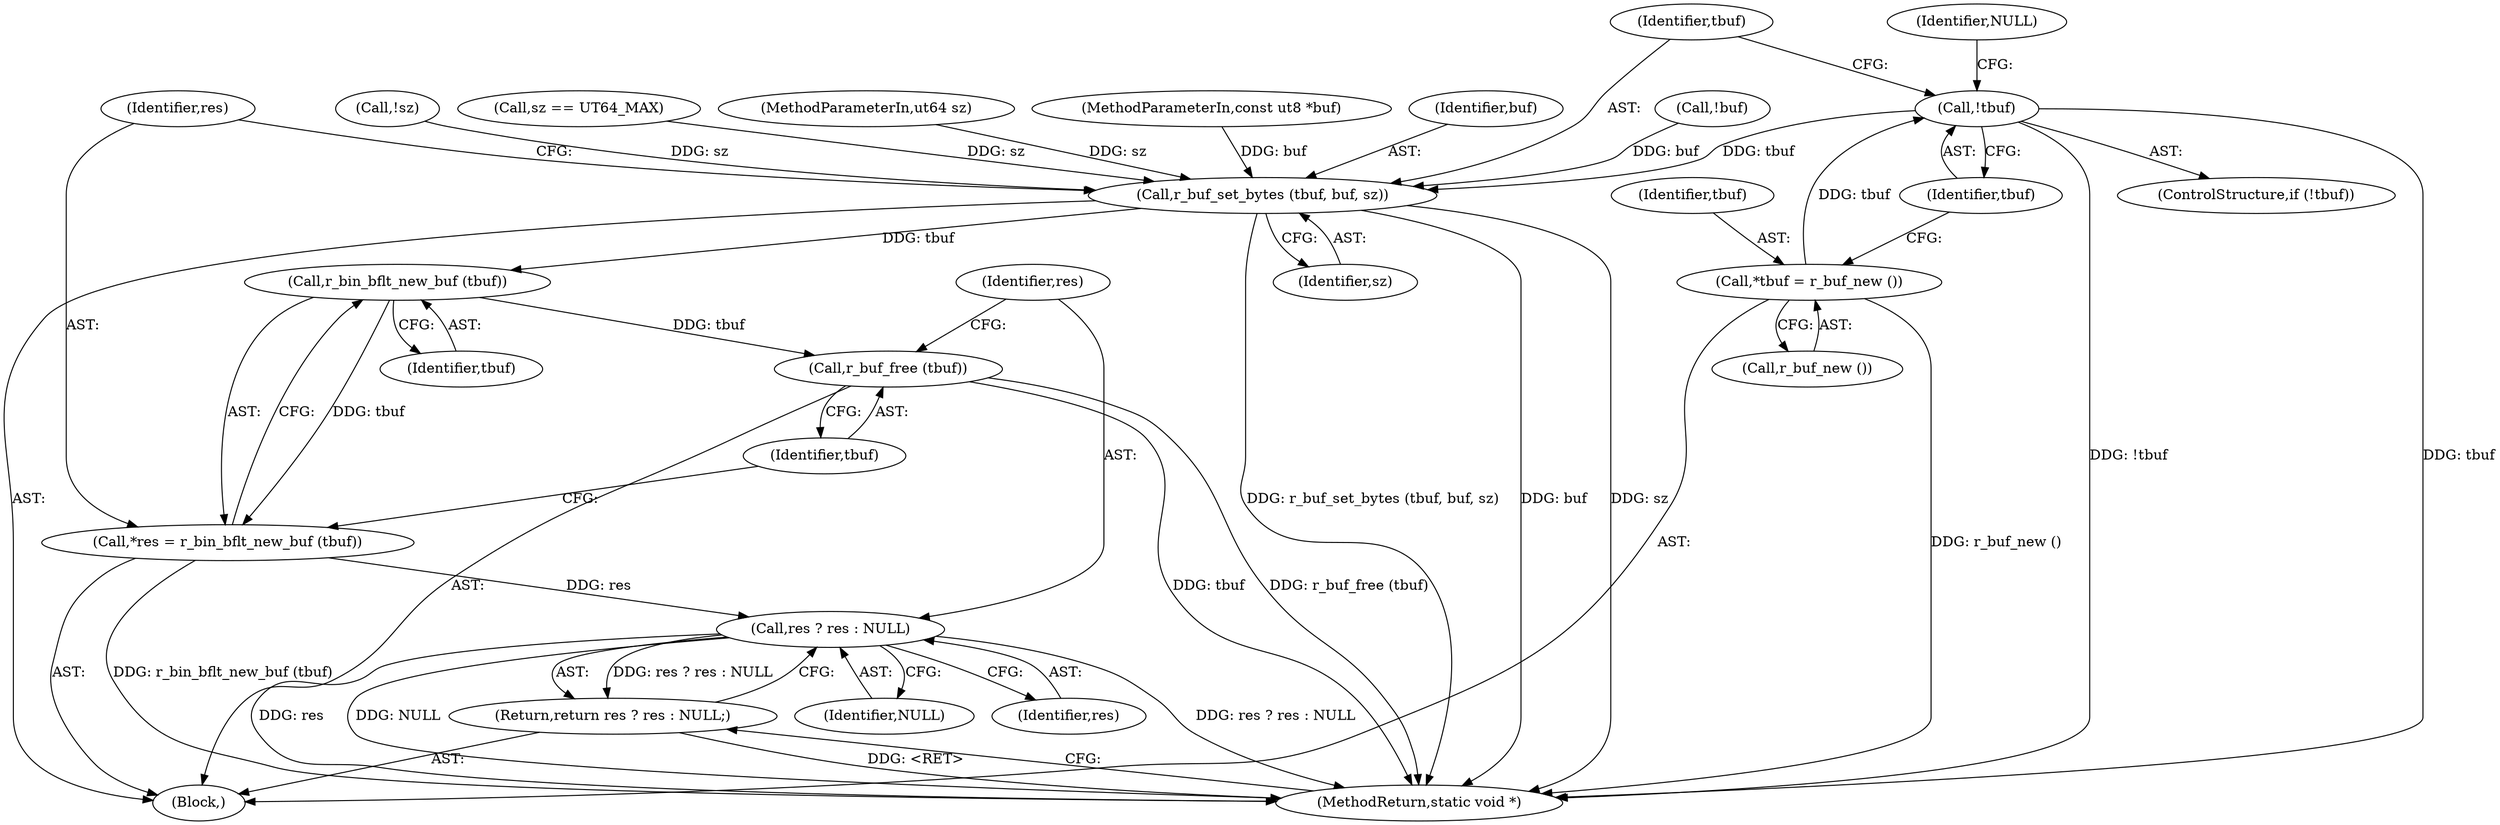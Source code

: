 digraph "0_radare2_72794dc3523bbd5bb370de3c5857cb736c387e18@pointer" {
"1000125" [label="(Call,!tbuf)"];
"1000121" [label="(Call,*tbuf = r_buf_new ())"];
"1000130" [label="(Call,r_buf_set_bytes (tbuf, buf, sz))"];
"1000137" [label="(Call,r_bin_bflt_new_buf (tbuf))"];
"1000135" [label="(Call,*res = r_bin_bflt_new_buf (tbuf))"];
"1000142" [label="(Call,res ? res : NULL)"];
"1000141" [label="(Return,return res ? res : NULL;)"];
"1000139" [label="(Call,r_buf_free (tbuf))"];
"1000112" [label="(Call,!sz)"];
"1000114" [label="(Call,sz == UT64_MAX)"];
"1000146" [label="(MethodReturn,static void *)"];
"1000141" [label="(Return,return res ? res : NULL;)"];
"1000121" [label="(Call,*tbuf = r_buf_new ())"];
"1000139" [label="(Call,r_buf_free (tbuf))"];
"1000140" [label="(Identifier,tbuf)"];
"1000137" [label="(Call,r_bin_bflt_new_buf (tbuf))"];
"1000131" [label="(Identifier,tbuf)"];
"1000103" [label="(MethodParameterIn,ut64 sz)"];
"1000144" [label="(Identifier,res)"];
"1000102" [label="(MethodParameterIn,const ut8 *buf)"];
"1000126" [label="(Identifier,tbuf)"];
"1000145" [label="(Identifier,NULL)"];
"1000125" [label="(Call,!tbuf)"];
"1000130" [label="(Call,r_buf_set_bytes (tbuf, buf, sz))"];
"1000129" [label="(Identifier,NULL)"];
"1000132" [label="(Identifier,buf)"];
"1000138" [label="(Identifier,tbuf)"];
"1000123" [label="(Call,r_buf_new ())"];
"1000136" [label="(Identifier,res)"];
"1000106" [label="(Block,)"];
"1000124" [label="(ControlStructure,if (!tbuf))"];
"1000133" [label="(Identifier,sz)"];
"1000142" [label="(Call,res ? res : NULL)"];
"1000135" [label="(Call,*res = r_bin_bflt_new_buf (tbuf))"];
"1000122" [label="(Identifier,tbuf)"];
"1000109" [label="(Call,!buf)"];
"1000143" [label="(Identifier,res)"];
"1000125" -> "1000124"  [label="AST: "];
"1000125" -> "1000126"  [label="CFG: "];
"1000126" -> "1000125"  [label="AST: "];
"1000129" -> "1000125"  [label="CFG: "];
"1000131" -> "1000125"  [label="CFG: "];
"1000125" -> "1000146"  [label="DDG: !tbuf"];
"1000125" -> "1000146"  [label="DDG: tbuf"];
"1000121" -> "1000125"  [label="DDG: tbuf"];
"1000125" -> "1000130"  [label="DDG: tbuf"];
"1000121" -> "1000106"  [label="AST: "];
"1000121" -> "1000123"  [label="CFG: "];
"1000122" -> "1000121"  [label="AST: "];
"1000123" -> "1000121"  [label="AST: "];
"1000126" -> "1000121"  [label="CFG: "];
"1000121" -> "1000146"  [label="DDG: r_buf_new ()"];
"1000130" -> "1000106"  [label="AST: "];
"1000130" -> "1000133"  [label="CFG: "];
"1000131" -> "1000130"  [label="AST: "];
"1000132" -> "1000130"  [label="AST: "];
"1000133" -> "1000130"  [label="AST: "];
"1000136" -> "1000130"  [label="CFG: "];
"1000130" -> "1000146"  [label="DDG: r_buf_set_bytes (tbuf, buf, sz)"];
"1000130" -> "1000146"  [label="DDG: buf"];
"1000130" -> "1000146"  [label="DDG: sz"];
"1000109" -> "1000130"  [label="DDG: buf"];
"1000102" -> "1000130"  [label="DDG: buf"];
"1000114" -> "1000130"  [label="DDG: sz"];
"1000112" -> "1000130"  [label="DDG: sz"];
"1000103" -> "1000130"  [label="DDG: sz"];
"1000130" -> "1000137"  [label="DDG: tbuf"];
"1000137" -> "1000135"  [label="AST: "];
"1000137" -> "1000138"  [label="CFG: "];
"1000138" -> "1000137"  [label="AST: "];
"1000135" -> "1000137"  [label="CFG: "];
"1000137" -> "1000135"  [label="DDG: tbuf"];
"1000137" -> "1000139"  [label="DDG: tbuf"];
"1000135" -> "1000106"  [label="AST: "];
"1000136" -> "1000135"  [label="AST: "];
"1000140" -> "1000135"  [label="CFG: "];
"1000135" -> "1000146"  [label="DDG: r_bin_bflt_new_buf (tbuf)"];
"1000135" -> "1000142"  [label="DDG: res"];
"1000142" -> "1000141"  [label="AST: "];
"1000142" -> "1000144"  [label="CFG: "];
"1000142" -> "1000145"  [label="CFG: "];
"1000143" -> "1000142"  [label="AST: "];
"1000144" -> "1000142"  [label="AST: "];
"1000145" -> "1000142"  [label="AST: "];
"1000141" -> "1000142"  [label="CFG: "];
"1000142" -> "1000146"  [label="DDG: res ? res : NULL"];
"1000142" -> "1000146"  [label="DDG: res"];
"1000142" -> "1000146"  [label="DDG: NULL"];
"1000142" -> "1000141"  [label="DDG: res ? res : NULL"];
"1000141" -> "1000106"  [label="AST: "];
"1000146" -> "1000141"  [label="CFG: "];
"1000141" -> "1000146"  [label="DDG: <RET>"];
"1000139" -> "1000106"  [label="AST: "];
"1000139" -> "1000140"  [label="CFG: "];
"1000140" -> "1000139"  [label="AST: "];
"1000143" -> "1000139"  [label="CFG: "];
"1000139" -> "1000146"  [label="DDG: tbuf"];
"1000139" -> "1000146"  [label="DDG: r_buf_free (tbuf)"];
}
